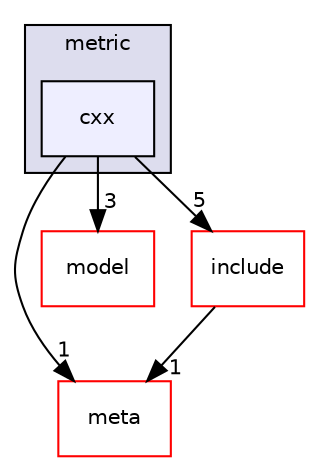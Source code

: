 digraph "cxx" {
  compound=true
  node [ fontsize="10", fontname="Helvetica"];
  edge [ labelfontsize="10", labelfontname="Helvetica"];
  subgraph clusterdir_f23eacd29ab2b1e321b6736265057033 {
    graph [ bgcolor="#ddddee", pencolor="black", label="metric" fontname="Helvetica", fontsize="10", URL="dir_f23eacd29ab2b1e321b6736265057033.html"]
  dir_db44ceecd2051a558abf1147fd795b17 [shape=box, label="cxx", style="filled", fillcolor="#eeeeff", pencolor="black", URL="dir_db44ceecd2051a558abf1147fd795b17.html"];
  }
  dir_7e7898fd82fc7805c9d39fdbc62120b9 [shape=box label="meta" fillcolor="white" style="filled" color="red" URL="dir_7e7898fd82fc7805c9d39fdbc62120b9.html"];
  dir_9fd58bbf403f6bebb995a0271eeae5cc [shape=box label="model" fillcolor="white" style="filled" color="red" URL="dir_9fd58bbf403f6bebb995a0271eeae5cc.html"];
  dir_2dfe5876b1c3e8432fb2f1155ada845d [shape=box label="include" fillcolor="white" style="filled" color="red" URL="dir_2dfe5876b1c3e8432fb2f1155ada845d.html"];
  dir_db44ceecd2051a558abf1147fd795b17->dir_7e7898fd82fc7805c9d39fdbc62120b9 [headlabel="1", labeldistance=1.5 headhref="dir_000079_000157.html"];
  dir_db44ceecd2051a558abf1147fd795b17->dir_9fd58bbf403f6bebb995a0271eeae5cc [headlabel="3", labeldistance=1.5 headhref="dir_000079_000165.html"];
  dir_db44ceecd2051a558abf1147fd795b17->dir_2dfe5876b1c3e8432fb2f1155ada845d [headlabel="5", labeldistance=1.5 headhref="dir_000079_000161.html"];
  dir_2dfe5876b1c3e8432fb2f1155ada845d->dir_7e7898fd82fc7805c9d39fdbc62120b9 [headlabel="1", labeldistance=1.5 headhref="dir_000161_000157.html"];
}
